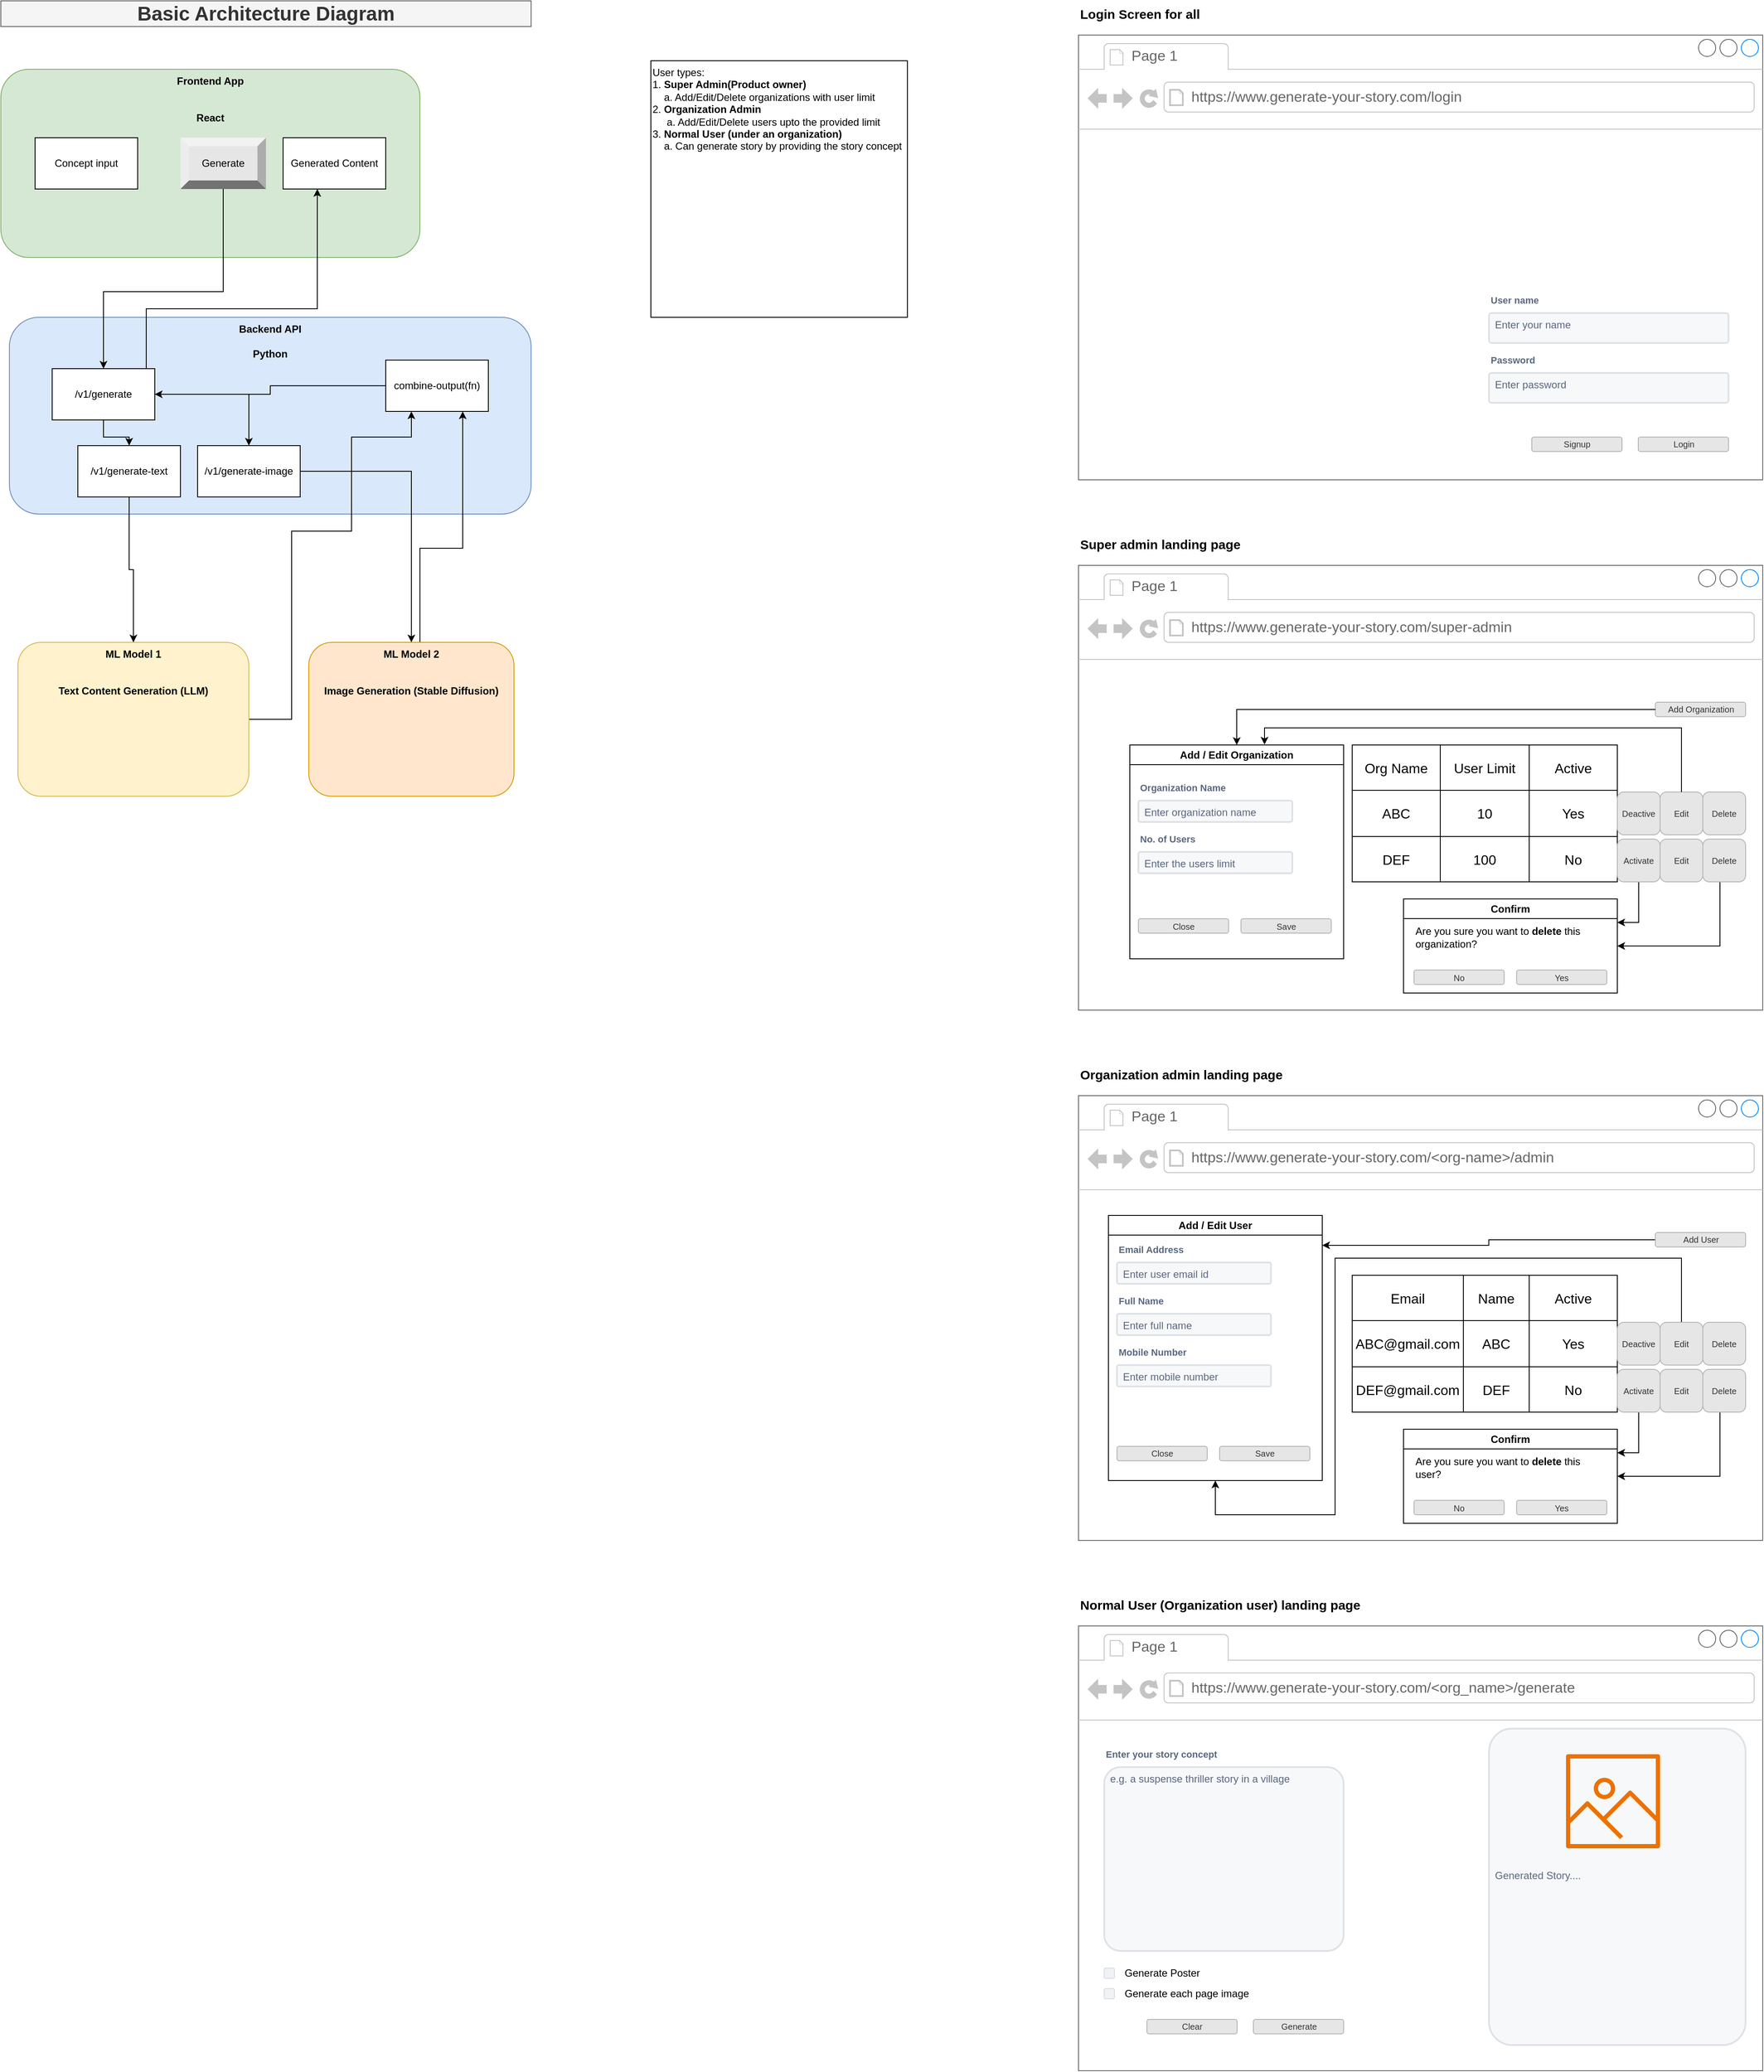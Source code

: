 <mxfile version="25.0.3">
  <diagram name="Page-1" id="N-P2L-61dNbGrT4DXvU_">
    <mxGraphModel dx="2037" dy="798" grid="1" gridSize="10" guides="1" tooltips="1" connect="1" arrows="1" fold="1" page="1" pageScale="1" pageWidth="850" pageHeight="1100" math="0" shadow="0">
      <root>
        <mxCell id="0" />
        <mxCell id="1" parent="0" />
        <mxCell id="HdUyzgqLjYm_2tCMWVq2-64" value="" style="strokeWidth=1;shadow=0;dashed=0;align=center;html=1;shape=mxgraph.mockup.containers.browserWindow;rSize=0;strokeColor=#666666;strokeColor2=#008cff;strokeColor3=#c4c4c4;mainText=,;recursiveResize=0;verticalAlign=top;" vertex="1" parent="1">
          <mxGeometry x="1320" y="680" width="800" height="520" as="geometry" />
        </mxCell>
        <mxCell id="HdUyzgqLjYm_2tCMWVq2-65" value="Page 1" style="strokeWidth=1;shadow=0;dashed=0;align=center;html=1;shape=mxgraph.mockup.containers.anchor;fontSize=17;fontColor=#666666;align=left;whiteSpace=wrap;" vertex="1" parent="HdUyzgqLjYm_2tCMWVq2-64">
          <mxGeometry x="60" y="12" width="110" height="26" as="geometry" />
        </mxCell>
        <mxCell id="HdUyzgqLjYm_2tCMWVq2-66" value="https://www.generate-your-story.com/super-admin" style="strokeWidth=1;shadow=0;dashed=0;align=center;html=1;shape=mxgraph.mockup.containers.anchor;rSize=0;fontSize=17;fontColor=#666666;align=left;" vertex="1" parent="HdUyzgqLjYm_2tCMWVq2-64">
          <mxGeometry x="130" y="60" width="250" height="26" as="geometry" />
        </mxCell>
        <mxCell id="HdUyzgqLjYm_2tCMWVq2-77" value="" style="shape=table;startSize=0;container=1;collapsible=0;childLayout=tableLayout;fontSize=16;" vertex="1" parent="HdUyzgqLjYm_2tCMWVq2-64">
          <mxGeometry x="320" y="210" width="310" height="160" as="geometry" />
        </mxCell>
        <mxCell id="HdUyzgqLjYm_2tCMWVq2-78" value="" style="shape=tableRow;horizontal=0;startSize=0;swimlaneHead=0;swimlaneBody=0;strokeColor=inherit;top=0;left=0;bottom=0;right=0;collapsible=0;dropTarget=0;fillColor=none;points=[[0,0.5],[1,0.5]];portConstraint=eastwest;fontSize=16;" vertex="1" parent="HdUyzgqLjYm_2tCMWVq2-77">
          <mxGeometry width="310" height="53" as="geometry" />
        </mxCell>
        <mxCell id="HdUyzgqLjYm_2tCMWVq2-79" value="Org Name" style="shape=partialRectangle;html=1;whiteSpace=wrap;connectable=0;strokeColor=inherit;overflow=hidden;fillColor=none;top=0;left=0;bottom=0;right=0;pointerEvents=1;fontSize=16;" vertex="1" parent="HdUyzgqLjYm_2tCMWVq2-78">
          <mxGeometry width="103" height="53" as="geometry">
            <mxRectangle width="103" height="53" as="alternateBounds" />
          </mxGeometry>
        </mxCell>
        <mxCell id="HdUyzgqLjYm_2tCMWVq2-80" value="User Limit" style="shape=partialRectangle;html=1;whiteSpace=wrap;connectable=0;strokeColor=inherit;overflow=hidden;fillColor=none;top=0;left=0;bottom=0;right=0;pointerEvents=1;fontSize=16;" vertex="1" parent="HdUyzgqLjYm_2tCMWVq2-78">
          <mxGeometry x="103" width="104" height="53" as="geometry">
            <mxRectangle width="104" height="53" as="alternateBounds" />
          </mxGeometry>
        </mxCell>
        <mxCell id="HdUyzgqLjYm_2tCMWVq2-81" value="Active" style="shape=partialRectangle;html=1;whiteSpace=wrap;connectable=0;strokeColor=inherit;overflow=hidden;fillColor=none;top=0;left=0;bottom=0;right=0;pointerEvents=1;fontSize=16;" vertex="1" parent="HdUyzgqLjYm_2tCMWVq2-78">
          <mxGeometry x="207" width="103" height="53" as="geometry">
            <mxRectangle width="103" height="53" as="alternateBounds" />
          </mxGeometry>
        </mxCell>
        <mxCell id="HdUyzgqLjYm_2tCMWVq2-82" value="" style="shape=tableRow;horizontal=0;startSize=0;swimlaneHead=0;swimlaneBody=0;strokeColor=inherit;top=0;left=0;bottom=0;right=0;collapsible=0;dropTarget=0;fillColor=none;points=[[0,0.5],[1,0.5]];portConstraint=eastwest;fontSize=16;" vertex="1" parent="HdUyzgqLjYm_2tCMWVq2-77">
          <mxGeometry y="53" width="310" height="54" as="geometry" />
        </mxCell>
        <mxCell id="HdUyzgqLjYm_2tCMWVq2-83" value="ABC" style="shape=partialRectangle;html=1;whiteSpace=wrap;connectable=0;strokeColor=inherit;overflow=hidden;fillColor=none;top=0;left=0;bottom=0;right=0;pointerEvents=1;fontSize=16;" vertex="1" parent="HdUyzgqLjYm_2tCMWVq2-82">
          <mxGeometry width="103" height="54" as="geometry">
            <mxRectangle width="103" height="54" as="alternateBounds" />
          </mxGeometry>
        </mxCell>
        <mxCell id="HdUyzgqLjYm_2tCMWVq2-84" value="10" style="shape=partialRectangle;html=1;whiteSpace=wrap;connectable=0;strokeColor=inherit;overflow=hidden;fillColor=none;top=0;left=0;bottom=0;right=0;pointerEvents=1;fontSize=16;" vertex="1" parent="HdUyzgqLjYm_2tCMWVq2-82">
          <mxGeometry x="103" width="104" height="54" as="geometry">
            <mxRectangle width="104" height="54" as="alternateBounds" />
          </mxGeometry>
        </mxCell>
        <mxCell id="HdUyzgqLjYm_2tCMWVq2-85" value="Yes" style="shape=partialRectangle;html=1;whiteSpace=wrap;connectable=0;strokeColor=inherit;overflow=hidden;fillColor=none;top=0;left=0;bottom=0;right=0;pointerEvents=1;fontSize=16;" vertex="1" parent="HdUyzgqLjYm_2tCMWVq2-82">
          <mxGeometry x="207" width="103" height="54" as="geometry">
            <mxRectangle width="103" height="54" as="alternateBounds" />
          </mxGeometry>
        </mxCell>
        <mxCell id="HdUyzgqLjYm_2tCMWVq2-86" value="" style="shape=tableRow;horizontal=0;startSize=0;swimlaneHead=0;swimlaneBody=0;strokeColor=inherit;top=0;left=0;bottom=0;right=0;collapsible=0;dropTarget=0;fillColor=none;points=[[0,0.5],[1,0.5]];portConstraint=eastwest;fontSize=16;" vertex="1" parent="HdUyzgqLjYm_2tCMWVq2-77">
          <mxGeometry y="107" width="310" height="53" as="geometry" />
        </mxCell>
        <mxCell id="HdUyzgqLjYm_2tCMWVq2-87" value="DEF" style="shape=partialRectangle;html=1;whiteSpace=wrap;connectable=0;strokeColor=inherit;overflow=hidden;fillColor=none;top=0;left=0;bottom=0;right=0;pointerEvents=1;fontSize=16;" vertex="1" parent="HdUyzgqLjYm_2tCMWVq2-86">
          <mxGeometry width="103" height="53" as="geometry">
            <mxRectangle width="103" height="53" as="alternateBounds" />
          </mxGeometry>
        </mxCell>
        <mxCell id="HdUyzgqLjYm_2tCMWVq2-88" value="100" style="shape=partialRectangle;html=1;whiteSpace=wrap;connectable=0;strokeColor=inherit;overflow=hidden;fillColor=none;top=0;left=0;bottom=0;right=0;pointerEvents=1;fontSize=16;" vertex="1" parent="HdUyzgqLjYm_2tCMWVq2-86">
          <mxGeometry x="103" width="104" height="53" as="geometry">
            <mxRectangle width="104" height="53" as="alternateBounds" />
          </mxGeometry>
        </mxCell>
        <mxCell id="HdUyzgqLjYm_2tCMWVq2-89" value="No" style="shape=partialRectangle;html=1;whiteSpace=wrap;connectable=0;strokeColor=inherit;overflow=hidden;fillColor=none;top=0;left=0;bottom=0;right=0;pointerEvents=1;fontSize=16;" vertex="1" parent="HdUyzgqLjYm_2tCMWVq2-86">
          <mxGeometry x="207" width="103" height="53" as="geometry">
            <mxRectangle width="103" height="53" as="alternateBounds" />
          </mxGeometry>
        </mxCell>
        <mxCell id="HdUyzgqLjYm_2tCMWVq2-90" value="Deactive" style="rounded=1;html=1;shadow=0;dashed=0;whiteSpace=wrap;fontSize=10;fillColor=#E6E6E6;align=center;strokeColor=#B3B3B3;fontColor=#333333;" vertex="1" parent="HdUyzgqLjYm_2tCMWVq2-64">
          <mxGeometry x="630" y="265" width="50" height="50" as="geometry" />
        </mxCell>
        <mxCell id="HdUyzgqLjYm_2tCMWVq2-91" value="Delete" style="rounded=1;html=1;shadow=0;dashed=0;whiteSpace=wrap;fontSize=10;fillColor=#E6E6E6;align=center;strokeColor=#B3B3B3;fontColor=#333333;" vertex="1" parent="HdUyzgqLjYm_2tCMWVq2-64">
          <mxGeometry x="730" y="265" width="50" height="50" as="geometry" />
        </mxCell>
        <mxCell id="HdUyzgqLjYm_2tCMWVq2-92" value="Edit" style="rounded=1;html=1;shadow=0;dashed=0;whiteSpace=wrap;fontSize=10;fillColor=#E6E6E6;align=center;strokeColor=#B3B3B3;fontColor=#333333;" vertex="1" parent="HdUyzgqLjYm_2tCMWVq2-64">
          <mxGeometry x="680" y="265" width="50" height="50" as="geometry" />
        </mxCell>
        <mxCell id="HdUyzgqLjYm_2tCMWVq2-114" style="edgeStyle=orthogonalEdgeStyle;rounded=0;orthogonalLoop=1;jettySize=auto;html=1;entryX=1;entryY=0.25;entryDx=0;entryDy=0;" edge="1" parent="HdUyzgqLjYm_2tCMWVq2-64" source="HdUyzgqLjYm_2tCMWVq2-93" target="HdUyzgqLjYm_2tCMWVq2-107">
          <mxGeometry relative="1" as="geometry" />
        </mxCell>
        <mxCell id="HdUyzgqLjYm_2tCMWVq2-93" value="Activate" style="rounded=1;html=1;shadow=0;dashed=0;whiteSpace=wrap;fontSize=10;fillColor=#E6E6E6;align=center;strokeColor=#B3B3B3;fontColor=#333333;" vertex="1" parent="HdUyzgqLjYm_2tCMWVq2-64">
          <mxGeometry x="630" y="320" width="50" height="50" as="geometry" />
        </mxCell>
        <mxCell id="HdUyzgqLjYm_2tCMWVq2-94" value="Edit" style="rounded=1;html=1;shadow=0;dashed=0;whiteSpace=wrap;fontSize=10;fillColor=#E6E6E6;align=center;strokeColor=#B3B3B3;fontColor=#333333;" vertex="1" parent="HdUyzgqLjYm_2tCMWVq2-64">
          <mxGeometry x="680" y="320" width="50" height="50" as="geometry" />
        </mxCell>
        <mxCell id="HdUyzgqLjYm_2tCMWVq2-111" style="edgeStyle=orthogonalEdgeStyle;rounded=0;orthogonalLoop=1;jettySize=auto;html=1;entryX=1;entryY=0.5;entryDx=0;entryDy=0;" edge="1" parent="HdUyzgqLjYm_2tCMWVq2-64" source="HdUyzgqLjYm_2tCMWVq2-95" target="HdUyzgqLjYm_2tCMWVq2-107">
          <mxGeometry relative="1" as="geometry">
            <Array as="points">
              <mxPoint x="750" y="445" />
            </Array>
          </mxGeometry>
        </mxCell>
        <mxCell id="HdUyzgqLjYm_2tCMWVq2-95" value="Delete" style="rounded=1;html=1;shadow=0;dashed=0;whiteSpace=wrap;fontSize=10;fillColor=#E6E6E6;align=center;strokeColor=#B3B3B3;fontColor=#333333;" vertex="1" parent="HdUyzgqLjYm_2tCMWVq2-64">
          <mxGeometry x="730" y="320" width="50" height="50" as="geometry" />
        </mxCell>
        <mxCell id="HdUyzgqLjYm_2tCMWVq2-96" value="Add Organization" style="rounded=1;html=1;shadow=0;dashed=0;whiteSpace=wrap;fontSize=10;fillColor=#E6E6E6;align=center;strokeColor=#B3B3B3;fontColor=#333333;" vertex="1" parent="HdUyzgqLjYm_2tCMWVq2-64">
          <mxGeometry x="674.5" y="160" width="105.5" height="16.88" as="geometry" />
        </mxCell>
        <mxCell id="HdUyzgqLjYm_2tCMWVq2-101" value="Organization Name" style="fillColor=none;strokeColor=none;html=1;fontSize=11;fontStyle=0;align=left;fontColor=#596780;fontStyle=1;fontSize=11" vertex="1" parent="HdUyzgqLjYm_2tCMWVq2-64">
          <mxGeometry x="70" y="250" width="240" height="20" as="geometry" />
        </mxCell>
        <mxCell id="HdUyzgqLjYm_2tCMWVq2-102" value="Enter organization name" style="rounded=1;arcSize=9;fillColor=#F7F8F9;align=left;spacingLeft=5;strokeColor=#DEE1E6;html=1;strokeWidth=2;fontColor=#596780;fontSize=12;verticalAlign=top;" vertex="1" parent="HdUyzgqLjYm_2tCMWVq2-64">
          <mxGeometry x="70" y="275" width="180" height="25" as="geometry" />
        </mxCell>
        <mxCell id="HdUyzgqLjYm_2tCMWVq2-103" value="Save" style="rounded=1;html=1;shadow=0;dashed=0;whiteSpace=wrap;fontSize=10;fillColor=#E6E6E6;align=center;strokeColor=#B3B3B3;fontColor=#333333;" vertex="1" parent="HdUyzgqLjYm_2tCMWVq2-64">
          <mxGeometry x="190" y="413.12" width="105.5" height="16.88" as="geometry" />
        </mxCell>
        <mxCell id="HdUyzgqLjYm_2tCMWVq2-104" value="Close" style="rounded=1;html=1;shadow=0;dashed=0;whiteSpace=wrap;fontSize=10;fillColor=#E6E6E6;align=center;strokeColor=#B3B3B3;fontColor=#333333;" vertex="1" parent="HdUyzgqLjYm_2tCMWVq2-64">
          <mxGeometry x="70" y="413.12" width="105.5" height="16.88" as="geometry" />
        </mxCell>
        <mxCell id="HdUyzgqLjYm_2tCMWVq2-105" value="Enter the users limit" style="rounded=1;arcSize=9;fillColor=#F7F8F9;align=left;spacingLeft=5;strokeColor=#DEE1E6;html=1;strokeWidth=2;fontColor=#596780;fontSize=12;verticalAlign=top;" vertex="1" parent="HdUyzgqLjYm_2tCMWVq2-64">
          <mxGeometry x="70" y="335" width="180" height="25" as="geometry" />
        </mxCell>
        <mxCell id="HdUyzgqLjYm_2tCMWVq2-106" value="No. of Users" style="fillColor=none;strokeColor=none;html=1;fontSize=11;fontStyle=0;align=left;fontColor=#596780;fontStyle=1;fontSize=11" vertex="1" parent="HdUyzgqLjYm_2tCMWVq2-64">
          <mxGeometry x="70" y="310" width="240" height="20" as="geometry" />
        </mxCell>
        <mxCell id="HdUyzgqLjYm_2tCMWVq2-107" value="Confirm" style="swimlane;whiteSpace=wrap;html=1;" vertex="1" parent="HdUyzgqLjYm_2tCMWVq2-64">
          <mxGeometry x="380" y="390" width="250" height="110" as="geometry" />
        </mxCell>
        <mxCell id="HdUyzgqLjYm_2tCMWVq2-108" value="Yes" style="rounded=1;html=1;shadow=0;dashed=0;whiteSpace=wrap;fontSize=10;fillColor=#E6E6E6;align=center;strokeColor=#B3B3B3;fontColor=#333333;" vertex="1" parent="HdUyzgqLjYm_2tCMWVq2-107">
          <mxGeometry x="132.25" y="83.12" width="105.5" height="16.88" as="geometry" />
        </mxCell>
        <mxCell id="HdUyzgqLjYm_2tCMWVq2-109" value="No" style="rounded=1;html=1;shadow=0;dashed=0;whiteSpace=wrap;fontSize=10;fillColor=#E6E6E6;align=center;strokeColor=#B3B3B3;fontColor=#333333;" vertex="1" parent="HdUyzgqLjYm_2tCMWVq2-107">
          <mxGeometry x="12.25" y="83.12" width="105.5" height="16.88" as="geometry" />
        </mxCell>
        <mxCell id="HdUyzgqLjYm_2tCMWVq2-110" value="&lt;div align=&quot;left&quot;&gt;Are you sure you want to &lt;b&gt;delete&lt;/b&gt; this organization? &lt;/div&gt;" style="text;html=1;align=left;verticalAlign=middle;whiteSpace=wrap;rounded=0;" vertex="1" parent="HdUyzgqLjYm_2tCMWVq2-107">
          <mxGeometry x="12.25" y="30" width="217.75" height="30" as="geometry" />
        </mxCell>
        <mxCell id="HdUyzgqLjYm_2tCMWVq2-1" value="&lt;div&gt;Frontend App&lt;/div&gt;&lt;div&gt;&lt;br&gt;&lt;/div&gt;&lt;div&gt;&lt;br&gt;&lt;/div&gt;&lt;div&gt;React&lt;br&gt;&lt;/div&gt;" style="rounded=1;whiteSpace=wrap;html=1;horizontal=1;verticalAlign=top;fontStyle=1;fillColor=#d5e8d4;strokeColor=#82b366;" vertex="1" parent="1">
          <mxGeometry x="60" y="100" width="490" height="220" as="geometry" />
        </mxCell>
        <mxCell id="HdUyzgqLjYm_2tCMWVq2-2" value="&lt;div&gt;Backend API&lt;/div&gt;&lt;div&gt;&lt;br&gt;&lt;/div&gt;&lt;div&gt;Python&lt;/div&gt;&lt;div&gt;&lt;br&gt;&lt;/div&gt;&lt;div&gt;&lt;br&gt;&lt;/div&gt;" style="rounded=1;whiteSpace=wrap;html=1;horizontal=1;verticalAlign=top;fontStyle=1;fillColor=#dae8fc;strokeColor=#6c8ebf;" vertex="1" parent="1">
          <mxGeometry x="70" y="390" width="610" height="230" as="geometry" />
        </mxCell>
        <mxCell id="HdUyzgqLjYm_2tCMWVq2-18" style="edgeStyle=orthogonalEdgeStyle;rounded=0;orthogonalLoop=1;jettySize=auto;html=1;entryX=0.25;entryY=1;entryDx=0;entryDy=0;" edge="1" parent="1" source="HdUyzgqLjYm_2tCMWVq2-3" target="HdUyzgqLjYm_2tCMWVq2-16">
          <mxGeometry relative="1" as="geometry">
            <Array as="points">
              <mxPoint x="400" y="860" />
              <mxPoint x="400" y="640" />
              <mxPoint x="470" y="640" />
              <mxPoint x="470" y="530" />
              <mxPoint x="540" y="530" />
            </Array>
          </mxGeometry>
        </mxCell>
        <mxCell id="HdUyzgqLjYm_2tCMWVq2-3" value="&lt;div&gt;ML Model 1&lt;/div&gt;&lt;div&gt;&lt;br&gt;&lt;/div&gt;&lt;div&gt;&lt;br&gt;&lt;/div&gt;&lt;div&gt;Text Content Generation (LLM)&lt;br&gt;&lt;/div&gt;" style="rounded=1;whiteSpace=wrap;html=1;horizontal=1;verticalAlign=top;fontStyle=1;fillColor=#fff2cc;strokeColor=#d6b656;" vertex="1" parent="1">
          <mxGeometry x="80" y="770" width="270" height="180" as="geometry" />
        </mxCell>
        <mxCell id="HdUyzgqLjYm_2tCMWVq2-19" style="edgeStyle=orthogonalEdgeStyle;rounded=0;orthogonalLoop=1;jettySize=auto;html=1;entryX=0.75;entryY=1;entryDx=0;entryDy=0;" edge="1" parent="1" source="HdUyzgqLjYm_2tCMWVq2-4" target="HdUyzgqLjYm_2tCMWVq2-16">
          <mxGeometry relative="1" as="geometry">
            <Array as="points">
              <mxPoint x="550" y="660" />
              <mxPoint x="600" y="660" />
            </Array>
          </mxGeometry>
        </mxCell>
        <mxCell id="HdUyzgqLjYm_2tCMWVq2-4" value="&lt;div&gt;ML Model 2&lt;/div&gt;&lt;div&gt;&lt;br&gt;&lt;/div&gt;&lt;div&gt;&lt;br&gt;&lt;/div&gt;&lt;div&gt;Image Generation (Stable Diffusion)&lt;br&gt;&lt;/div&gt;" style="rounded=1;whiteSpace=wrap;html=1;horizontal=1;verticalAlign=top;fontStyle=1;fillColor=#ffe6cc;strokeColor=#d79b00;" vertex="1" parent="1">
          <mxGeometry x="420" y="770" width="240" height="180" as="geometry" />
        </mxCell>
        <mxCell id="HdUyzgqLjYm_2tCMWVq2-5" value="Concept input" style="rounded=0;whiteSpace=wrap;html=1;" vertex="1" parent="1">
          <mxGeometry x="100" y="180" width="120" height="60" as="geometry" />
        </mxCell>
        <mxCell id="HdUyzgqLjYm_2tCMWVq2-11" style="edgeStyle=orthogonalEdgeStyle;rounded=0;orthogonalLoop=1;jettySize=auto;html=1;" edge="1" parent="1" source="HdUyzgqLjYm_2tCMWVq2-6" target="HdUyzgqLjYm_2tCMWVq2-10">
          <mxGeometry relative="1" as="geometry">
            <Array as="points">
              <mxPoint x="320" y="360" />
              <mxPoint x="180" y="360" />
            </Array>
          </mxGeometry>
        </mxCell>
        <mxCell id="HdUyzgqLjYm_2tCMWVq2-6" value="Generate" style="labelPosition=center;verticalLabelPosition=middle;align=center;html=1;shape=mxgraph.basic.shaded_button;dx=10;fillColor=#E6E6E6;strokeColor=none;whiteSpace=wrap;" vertex="1" parent="1">
          <mxGeometry x="270" y="180" width="100" height="60" as="geometry" />
        </mxCell>
        <mxCell id="HdUyzgqLjYm_2tCMWVq2-7" value="Generated Content" style="rounded=0;whiteSpace=wrap;html=1;" vertex="1" parent="1">
          <mxGeometry x="390" y="180" width="120" height="60" as="geometry" />
        </mxCell>
        <mxCell id="HdUyzgqLjYm_2tCMWVq2-14" style="edgeStyle=orthogonalEdgeStyle;rounded=0;orthogonalLoop=1;jettySize=auto;html=1;" edge="1" parent="1" source="HdUyzgqLjYm_2tCMWVq2-8" target="HdUyzgqLjYm_2tCMWVq2-3">
          <mxGeometry relative="1" as="geometry" />
        </mxCell>
        <mxCell id="HdUyzgqLjYm_2tCMWVq2-8" value="/v1/generate-text" style="rounded=0;whiteSpace=wrap;html=1;" vertex="1" parent="1">
          <mxGeometry x="150" y="540" width="120" height="60" as="geometry" />
        </mxCell>
        <mxCell id="HdUyzgqLjYm_2tCMWVq2-15" style="edgeStyle=orthogonalEdgeStyle;rounded=0;orthogonalLoop=1;jettySize=auto;html=1;" edge="1" parent="1" source="HdUyzgqLjYm_2tCMWVq2-9" target="HdUyzgqLjYm_2tCMWVq2-4">
          <mxGeometry relative="1" as="geometry" />
        </mxCell>
        <mxCell id="HdUyzgqLjYm_2tCMWVq2-9" value="/v1/generate-image" style="rounded=0;whiteSpace=wrap;html=1;" vertex="1" parent="1">
          <mxGeometry x="290" y="540" width="120" height="60" as="geometry" />
        </mxCell>
        <mxCell id="HdUyzgqLjYm_2tCMWVq2-12" style="edgeStyle=orthogonalEdgeStyle;rounded=0;orthogonalLoop=1;jettySize=auto;html=1;" edge="1" parent="1" source="HdUyzgqLjYm_2tCMWVq2-10" target="HdUyzgqLjYm_2tCMWVq2-8">
          <mxGeometry relative="1" as="geometry" />
        </mxCell>
        <mxCell id="HdUyzgqLjYm_2tCMWVq2-13" style="edgeStyle=orthogonalEdgeStyle;rounded=0;orthogonalLoop=1;jettySize=auto;html=1;" edge="1" parent="1" source="HdUyzgqLjYm_2tCMWVq2-10" target="HdUyzgqLjYm_2tCMWVq2-9">
          <mxGeometry relative="1" as="geometry" />
        </mxCell>
        <mxCell id="HdUyzgqLjYm_2tCMWVq2-21" style="edgeStyle=orthogonalEdgeStyle;rounded=0;orthogonalLoop=1;jettySize=auto;html=1;" edge="1" parent="1" source="HdUyzgqLjYm_2tCMWVq2-10" target="HdUyzgqLjYm_2tCMWVq2-7">
          <mxGeometry relative="1" as="geometry">
            <Array as="points">
              <mxPoint x="230" y="380" />
              <mxPoint x="430" y="380" />
            </Array>
          </mxGeometry>
        </mxCell>
        <mxCell id="HdUyzgqLjYm_2tCMWVq2-10" value="/v1/generate" style="rounded=0;whiteSpace=wrap;html=1;" vertex="1" parent="1">
          <mxGeometry x="120" y="450" width="120" height="60" as="geometry" />
        </mxCell>
        <mxCell id="HdUyzgqLjYm_2tCMWVq2-20" style="edgeStyle=orthogonalEdgeStyle;rounded=0;orthogonalLoop=1;jettySize=auto;html=1;" edge="1" parent="1" source="HdUyzgqLjYm_2tCMWVq2-16" target="HdUyzgqLjYm_2tCMWVq2-10">
          <mxGeometry relative="1" as="geometry" />
        </mxCell>
        <mxCell id="HdUyzgqLjYm_2tCMWVq2-16" value="combine-output(fn)" style="rounded=0;whiteSpace=wrap;html=1;" vertex="1" parent="1">
          <mxGeometry x="510" y="440" width="120" height="60" as="geometry" />
        </mxCell>
        <mxCell id="HdUyzgqLjYm_2tCMWVq2-22" value="Basic Architecture Diagram" style="text;html=1;align=center;verticalAlign=middle;whiteSpace=wrap;rounded=0;fontStyle=1;fontSize=23;fillColor=#f5f5f5;fontColor=#333333;strokeColor=#666666;" vertex="1" parent="1">
          <mxGeometry x="60" y="20" width="620" height="30" as="geometry" />
        </mxCell>
        <mxCell id="HdUyzgqLjYm_2tCMWVq2-23" value="" style="strokeWidth=1;shadow=0;dashed=0;align=center;html=1;shape=mxgraph.mockup.containers.browserWindow;rSize=0;strokeColor=#666666;strokeColor2=#008cff;strokeColor3=#c4c4c4;mainText=,;recursiveResize=0;verticalAlign=top;" vertex="1" parent="1">
          <mxGeometry x="1320" y="1920" width="800" height="520" as="geometry" />
        </mxCell>
        <mxCell id="HdUyzgqLjYm_2tCMWVq2-24" value="Page 1" style="strokeWidth=1;shadow=0;dashed=0;align=center;html=1;shape=mxgraph.mockup.containers.anchor;fontSize=17;fontColor=#666666;align=left;whiteSpace=wrap;" vertex="1" parent="HdUyzgqLjYm_2tCMWVq2-23">
          <mxGeometry x="60" y="12" width="110" height="26" as="geometry" />
        </mxCell>
        <mxCell id="HdUyzgqLjYm_2tCMWVq2-25" value="https://www.generate-your-story.com/&amp;lt;org_name&amp;gt;/generate" style="strokeWidth=1;shadow=0;dashed=0;align=center;html=1;shape=mxgraph.mockup.containers.anchor;rSize=0;fontSize=17;fontColor=#666666;align=left;" vertex="1" parent="HdUyzgqLjYm_2tCMWVq2-23">
          <mxGeometry x="130" y="60" width="250" height="26" as="geometry" />
        </mxCell>
        <mxCell id="HdUyzgqLjYm_2tCMWVq2-26" value="Enter your story concept" style="fillColor=none;strokeColor=none;html=1;fontSize=11;fontStyle=0;align=left;fontColor=#596780;fontStyle=1;fontSize=11" vertex="1" parent="HdUyzgqLjYm_2tCMWVq2-23">
          <mxGeometry x="30" y="140" width="240" height="20" as="geometry" />
        </mxCell>
        <mxCell id="HdUyzgqLjYm_2tCMWVq2-27" value="e.g. a suspense thriller story in a village" style="rounded=1;arcSize=9;fillColor=#F7F8F9;align=left;spacingLeft=5;strokeColor=#DEE1E6;html=1;strokeWidth=2;fontColor=#596780;fontSize=12;verticalAlign=top;" vertex="1" parent="HdUyzgqLjYm_2tCMWVq2-23">
          <mxGeometry x="30" y="165" width="280" height="215" as="geometry" />
        </mxCell>
        <mxCell id="HdUyzgqLjYm_2tCMWVq2-28" value="Generate" style="rounded=1;html=1;shadow=0;dashed=0;whiteSpace=wrap;fontSize=10;fillColor=#E6E6E6;align=center;strokeColor=#B3B3B3;fontColor=#333333;" vertex="1" parent="HdUyzgqLjYm_2tCMWVq2-23">
          <mxGeometry x="204.5" y="460" width="105.5" height="16.88" as="geometry" />
        </mxCell>
        <mxCell id="HdUyzgqLjYm_2tCMWVq2-42" value="Clear" style="rounded=1;html=1;shadow=0;dashed=0;whiteSpace=wrap;fontSize=10;fillColor=#E6E6E6;align=center;strokeColor=#B3B3B3;fontColor=#333333;" vertex="1" parent="HdUyzgqLjYm_2tCMWVq2-23">
          <mxGeometry x="80" y="460" width="105.5" height="16.88" as="geometry" />
        </mxCell>
        <mxCell id="HdUyzgqLjYm_2tCMWVq2-44" value="&lt;div&gt;&lt;br&gt;&lt;/div&gt;&lt;div&gt;&lt;br&gt;&lt;/div&gt;&lt;div&gt;&lt;br&gt;&lt;/div&gt;&lt;div&gt;&lt;br&gt;&lt;/div&gt;&lt;div&gt;&lt;br&gt;&lt;/div&gt;&lt;div&gt;&lt;br&gt;&lt;/div&gt;&lt;div&gt;&lt;br&gt;&lt;/div&gt;&lt;div&gt;&lt;br&gt;&lt;/div&gt;&lt;div&gt;&lt;br&gt;&lt;/div&gt;&lt;div&gt;&lt;br&gt;&lt;/div&gt;&lt;div&gt;&lt;br&gt;&lt;/div&gt;&lt;div&gt;Generated Story....&lt;/div&gt;" style="rounded=1;arcSize=9;fillColor=#F7F8F9;align=left;spacingLeft=5;strokeColor=#DEE1E6;html=1;strokeWidth=2;fontColor=#596780;fontSize=12;verticalAlign=top;" vertex="1" parent="HdUyzgqLjYm_2tCMWVq2-23">
          <mxGeometry x="480" y="120" width="300" height="370" as="geometry" />
        </mxCell>
        <mxCell id="HdUyzgqLjYm_2tCMWVq2-45" value="" style="sketch=0;outlineConnect=0;fontColor=#232F3E;gradientColor=none;fillColor=#ED7100;strokeColor=none;dashed=0;verticalLabelPosition=bottom;verticalAlign=top;align=center;html=1;fontSize=12;fontStyle=0;aspect=fixed;pointerEvents=1;shape=mxgraph.aws4.container_registry_image;" vertex="1" parent="HdUyzgqLjYm_2tCMWVq2-23">
          <mxGeometry x="570" y="150" width="110" height="110" as="geometry" />
        </mxCell>
        <mxCell id="HdUyzgqLjYm_2tCMWVq2-46" value="Generate Poster" style="rounded=1;fillColor=#F0F2F5;strokeColor=#D8DCE3;align=left;verticalAlign=middle;fontStyle=0;fontSize=12;labelPosition=right;verticalLabelPosition=middle;spacingLeft=10;html=1;shadow=0;dashed=0" vertex="1" parent="HdUyzgqLjYm_2tCMWVq2-23">
          <mxGeometry x="30" y="400" width="12" height="12" as="geometry" />
        </mxCell>
        <mxCell id="HdUyzgqLjYm_2tCMWVq2-49" value="Generate each page image" style="rounded=1;fillColor=#F0F2F5;strokeColor=#D8DCE3;align=left;verticalAlign=middle;fontStyle=0;fontSize=12;labelPosition=right;verticalLabelPosition=middle;spacingLeft=10;html=1;shadow=0;dashed=0" vertex="1" parent="HdUyzgqLjYm_2tCMWVq2-23">
          <mxGeometry x="30" y="424" width="12" height="12" as="geometry" />
        </mxCell>
        <mxCell id="HdUyzgqLjYm_2tCMWVq2-50" value="" style="strokeWidth=1;shadow=0;dashed=0;align=center;html=1;shape=mxgraph.mockup.containers.browserWindow;rSize=0;strokeColor=#666666;strokeColor2=#008cff;strokeColor3=#c4c4c4;mainText=,;recursiveResize=0;verticalAlign=top;" vertex="1" parent="1">
          <mxGeometry x="1320" y="60" width="800" height="520" as="geometry" />
        </mxCell>
        <mxCell id="HdUyzgqLjYm_2tCMWVq2-51" value="Page 1" style="strokeWidth=1;shadow=0;dashed=0;align=center;html=1;shape=mxgraph.mockup.containers.anchor;fontSize=17;fontColor=#666666;align=left;whiteSpace=wrap;" vertex="1" parent="HdUyzgqLjYm_2tCMWVq2-50">
          <mxGeometry x="60" y="12" width="110" height="26" as="geometry" />
        </mxCell>
        <mxCell id="HdUyzgqLjYm_2tCMWVq2-52" value="https://www.generate-your-story.com/login" style="strokeWidth=1;shadow=0;dashed=0;align=center;html=1;shape=mxgraph.mockup.containers.anchor;rSize=0;fontSize=17;fontColor=#666666;align=left;" vertex="1" parent="HdUyzgqLjYm_2tCMWVq2-50">
          <mxGeometry x="130" y="60" width="250" height="26" as="geometry" />
        </mxCell>
        <mxCell id="HdUyzgqLjYm_2tCMWVq2-53" value="User name" style="fillColor=none;strokeColor=none;html=1;fontSize=11;fontStyle=0;align=left;fontColor=#596780;fontStyle=1;fontSize=11" vertex="1" parent="HdUyzgqLjYm_2tCMWVq2-50">
          <mxGeometry x="480" y="300" width="240" height="20" as="geometry" />
        </mxCell>
        <mxCell id="HdUyzgqLjYm_2tCMWVq2-54" value="Enter your name" style="rounded=1;arcSize=9;fillColor=#F7F8F9;align=left;spacingLeft=5;strokeColor=#DEE1E6;html=1;strokeWidth=2;fontColor=#596780;fontSize=12;verticalAlign=top;" vertex="1" parent="HdUyzgqLjYm_2tCMWVq2-50">
          <mxGeometry x="480" y="325" width="280" height="35" as="geometry" />
        </mxCell>
        <mxCell id="HdUyzgqLjYm_2tCMWVq2-55" value="Login" style="rounded=1;html=1;shadow=0;dashed=0;whiteSpace=wrap;fontSize=10;fillColor=#E6E6E6;align=center;strokeColor=#B3B3B3;fontColor=#333333;" vertex="1" parent="HdUyzgqLjYm_2tCMWVq2-50">
          <mxGeometry x="654.5" y="470" width="105.5" height="16.88" as="geometry" />
        </mxCell>
        <mxCell id="HdUyzgqLjYm_2tCMWVq2-56" value="Signup" style="rounded=1;html=1;shadow=0;dashed=0;whiteSpace=wrap;fontSize=10;fillColor=#E6E6E6;align=center;strokeColor=#B3B3B3;fontColor=#333333;" vertex="1" parent="HdUyzgqLjYm_2tCMWVq2-50">
          <mxGeometry x="530" y="470" width="105.5" height="16.88" as="geometry" />
        </mxCell>
        <mxCell id="HdUyzgqLjYm_2tCMWVq2-61" value="Password" style="fillColor=none;strokeColor=none;html=1;fontSize=11;fontStyle=0;align=left;fontColor=#596780;fontStyle=1;fontSize=11" vertex="1" parent="HdUyzgqLjYm_2tCMWVq2-50">
          <mxGeometry x="480" y="370" width="240" height="20" as="geometry" />
        </mxCell>
        <mxCell id="HdUyzgqLjYm_2tCMWVq2-62" value="Enter password" style="rounded=1;arcSize=9;fillColor=#F7F8F9;align=left;spacingLeft=5;strokeColor=#DEE1E6;html=1;strokeWidth=2;fontColor=#596780;fontSize=12;verticalAlign=top;" vertex="1" parent="HdUyzgqLjYm_2tCMWVq2-50">
          <mxGeometry x="480" y="395" width="280" height="35" as="geometry" />
        </mxCell>
        <mxCell id="HdUyzgqLjYm_2tCMWVq2-63" value="&lt;div&gt;User types:&lt;/div&gt;&lt;div&gt;1. &lt;b&gt;Super Admin(Product owner)&lt;/b&gt;&lt;/div&gt;&lt;div&gt;&amp;nbsp;&amp;nbsp;&amp;nbsp; a. Add/Edit/Delete organizations with user limit&lt;/div&gt;&lt;div&gt;2. &lt;b&gt;Organization Admin&lt;/b&gt;&lt;/div&gt;&lt;div&gt;&amp;nbsp;&amp;nbsp;&amp;nbsp;&amp;nbsp; a. Add/Edit/Delete users upto the provided limit&lt;/div&gt;&lt;div&gt;3. &lt;b&gt;Normal User (under an organization)&lt;/b&gt;&lt;/div&gt;&lt;div&gt;&amp;nbsp;&amp;nbsp;&amp;nbsp; a. Can generate story by providing the story concept&lt;br&gt;&lt;/div&gt;" style="whiteSpace=wrap;html=1;aspect=fixed;verticalAlign=top;align=left;" vertex="1" parent="1">
          <mxGeometry x="820" y="90" width="300" height="300" as="geometry" />
        </mxCell>
        <mxCell id="HdUyzgqLjYm_2tCMWVq2-75" value="Login Screen for all" style="text;html=1;align=left;verticalAlign=middle;whiteSpace=wrap;rounded=0;fontStyle=1;fontSize=15;" vertex="1" parent="1">
          <mxGeometry x="1320" y="20" width="220" height="30" as="geometry" />
        </mxCell>
        <mxCell id="HdUyzgqLjYm_2tCMWVq2-76" value="Super admin landing page" style="text;html=1;align=left;verticalAlign=middle;whiteSpace=wrap;rounded=0;fontStyle=1;fontSize=15;" vertex="1" parent="1">
          <mxGeometry x="1320" y="640" width="220" height="30" as="geometry" />
        </mxCell>
        <mxCell id="HdUyzgqLjYm_2tCMWVq2-99" value="Add / Edit Organization" style="swimlane;whiteSpace=wrap;html=1;" vertex="1" parent="1">
          <mxGeometry x="1380" y="890" width="250" height="250" as="geometry" />
        </mxCell>
        <mxCell id="HdUyzgqLjYm_2tCMWVq2-112" style="edgeStyle=orthogonalEdgeStyle;rounded=0;orthogonalLoop=1;jettySize=auto;html=1;" edge="1" parent="1" source="HdUyzgqLjYm_2tCMWVq2-96" target="HdUyzgqLjYm_2tCMWVq2-99">
          <mxGeometry relative="1" as="geometry" />
        </mxCell>
        <mxCell id="HdUyzgqLjYm_2tCMWVq2-113" style="edgeStyle=orthogonalEdgeStyle;rounded=0;orthogonalLoop=1;jettySize=auto;html=1;entryX=0.63;entryY=-0.002;entryDx=0;entryDy=0;entryPerimeter=0;" edge="1" parent="1" source="HdUyzgqLjYm_2tCMWVq2-92" target="HdUyzgqLjYm_2tCMWVq2-99">
          <mxGeometry relative="1" as="geometry">
            <Array as="points">
              <mxPoint x="2025" y="870" />
              <mxPoint x="1537" y="870" />
            </Array>
          </mxGeometry>
        </mxCell>
        <mxCell id="HdUyzgqLjYm_2tCMWVq2-116" value="" style="strokeWidth=1;shadow=0;dashed=0;align=center;html=1;shape=mxgraph.mockup.containers.browserWindow;rSize=0;strokeColor=#666666;strokeColor2=#008cff;strokeColor3=#c4c4c4;mainText=,;recursiveResize=0;verticalAlign=top;" vertex="1" parent="1">
          <mxGeometry x="1320" y="1300" width="800" height="520" as="geometry" />
        </mxCell>
        <mxCell id="HdUyzgqLjYm_2tCMWVq2-117" value="Page 1" style="strokeWidth=1;shadow=0;dashed=0;align=center;html=1;shape=mxgraph.mockup.containers.anchor;fontSize=17;fontColor=#666666;align=left;whiteSpace=wrap;" vertex="1" parent="HdUyzgqLjYm_2tCMWVq2-116">
          <mxGeometry x="60" y="12" width="110" height="26" as="geometry" />
        </mxCell>
        <mxCell id="HdUyzgqLjYm_2tCMWVq2-118" value="https://www.generate-your-story.com/&amp;lt;org-name&amp;gt;/admin" style="strokeWidth=1;shadow=0;dashed=0;align=center;html=1;shape=mxgraph.mockup.containers.anchor;rSize=0;fontSize=17;fontColor=#666666;align=left;" vertex="1" parent="HdUyzgqLjYm_2tCMWVq2-116">
          <mxGeometry x="130" y="60" width="250" height="26" as="geometry" />
        </mxCell>
        <mxCell id="HdUyzgqLjYm_2tCMWVq2-119" value="" style="shape=table;startSize=0;container=1;collapsible=0;childLayout=tableLayout;fontSize=16;" vertex="1" parent="HdUyzgqLjYm_2tCMWVq2-116">
          <mxGeometry x="320" y="210" width="310" height="160" as="geometry" />
        </mxCell>
        <mxCell id="HdUyzgqLjYm_2tCMWVq2-120" value="" style="shape=tableRow;horizontal=0;startSize=0;swimlaneHead=0;swimlaneBody=0;strokeColor=inherit;top=0;left=0;bottom=0;right=0;collapsible=0;dropTarget=0;fillColor=none;points=[[0,0.5],[1,0.5]];portConstraint=eastwest;fontSize=16;" vertex="1" parent="HdUyzgqLjYm_2tCMWVq2-119">
          <mxGeometry width="310" height="53" as="geometry" />
        </mxCell>
        <mxCell id="HdUyzgqLjYm_2tCMWVq2-121" value="Email" style="shape=partialRectangle;html=1;whiteSpace=wrap;connectable=0;strokeColor=inherit;overflow=hidden;fillColor=none;top=0;left=0;bottom=0;right=0;pointerEvents=1;fontSize=16;" vertex="1" parent="HdUyzgqLjYm_2tCMWVq2-120">
          <mxGeometry width="130" height="53" as="geometry">
            <mxRectangle width="130" height="53" as="alternateBounds" />
          </mxGeometry>
        </mxCell>
        <mxCell id="HdUyzgqLjYm_2tCMWVq2-122" value="Name" style="shape=partialRectangle;html=1;whiteSpace=wrap;connectable=0;strokeColor=inherit;overflow=hidden;fillColor=none;top=0;left=0;bottom=0;right=0;pointerEvents=1;fontSize=16;" vertex="1" parent="HdUyzgqLjYm_2tCMWVq2-120">
          <mxGeometry x="130" width="77" height="53" as="geometry">
            <mxRectangle width="77" height="53" as="alternateBounds" />
          </mxGeometry>
        </mxCell>
        <mxCell id="HdUyzgqLjYm_2tCMWVq2-123" value="Active" style="shape=partialRectangle;html=1;whiteSpace=wrap;connectable=0;strokeColor=inherit;overflow=hidden;fillColor=none;top=0;left=0;bottom=0;right=0;pointerEvents=1;fontSize=16;" vertex="1" parent="HdUyzgqLjYm_2tCMWVq2-120">
          <mxGeometry x="207" width="103" height="53" as="geometry">
            <mxRectangle width="103" height="53" as="alternateBounds" />
          </mxGeometry>
        </mxCell>
        <mxCell id="HdUyzgqLjYm_2tCMWVq2-124" value="" style="shape=tableRow;horizontal=0;startSize=0;swimlaneHead=0;swimlaneBody=0;strokeColor=inherit;top=0;left=0;bottom=0;right=0;collapsible=0;dropTarget=0;fillColor=none;points=[[0,0.5],[1,0.5]];portConstraint=eastwest;fontSize=16;" vertex="1" parent="HdUyzgqLjYm_2tCMWVq2-119">
          <mxGeometry y="53" width="310" height="54" as="geometry" />
        </mxCell>
        <mxCell id="HdUyzgqLjYm_2tCMWVq2-125" value="ABC@gmail.com" style="shape=partialRectangle;html=1;whiteSpace=wrap;connectable=0;strokeColor=inherit;overflow=hidden;fillColor=none;top=0;left=0;bottom=0;right=0;pointerEvents=1;fontSize=16;" vertex="1" parent="HdUyzgqLjYm_2tCMWVq2-124">
          <mxGeometry width="130" height="54" as="geometry">
            <mxRectangle width="130" height="54" as="alternateBounds" />
          </mxGeometry>
        </mxCell>
        <mxCell id="HdUyzgqLjYm_2tCMWVq2-126" value="ABC" style="shape=partialRectangle;html=1;whiteSpace=wrap;connectable=0;strokeColor=inherit;overflow=hidden;fillColor=none;top=0;left=0;bottom=0;right=0;pointerEvents=1;fontSize=16;" vertex="1" parent="HdUyzgqLjYm_2tCMWVq2-124">
          <mxGeometry x="130" width="77" height="54" as="geometry">
            <mxRectangle width="77" height="54" as="alternateBounds" />
          </mxGeometry>
        </mxCell>
        <mxCell id="HdUyzgqLjYm_2tCMWVq2-127" value="Yes" style="shape=partialRectangle;html=1;whiteSpace=wrap;connectable=0;strokeColor=inherit;overflow=hidden;fillColor=none;top=0;left=0;bottom=0;right=0;pointerEvents=1;fontSize=16;" vertex="1" parent="HdUyzgqLjYm_2tCMWVq2-124">
          <mxGeometry x="207" width="103" height="54" as="geometry">
            <mxRectangle width="103" height="54" as="alternateBounds" />
          </mxGeometry>
        </mxCell>
        <mxCell id="HdUyzgqLjYm_2tCMWVq2-128" value="" style="shape=tableRow;horizontal=0;startSize=0;swimlaneHead=0;swimlaneBody=0;strokeColor=inherit;top=0;left=0;bottom=0;right=0;collapsible=0;dropTarget=0;fillColor=none;points=[[0,0.5],[1,0.5]];portConstraint=eastwest;fontSize=16;" vertex="1" parent="HdUyzgqLjYm_2tCMWVq2-119">
          <mxGeometry y="107" width="310" height="53" as="geometry" />
        </mxCell>
        <mxCell id="HdUyzgqLjYm_2tCMWVq2-129" value="DEF@gmail.com" style="shape=partialRectangle;html=1;whiteSpace=wrap;connectable=0;strokeColor=inherit;overflow=hidden;fillColor=none;top=0;left=0;bottom=0;right=0;pointerEvents=1;fontSize=16;" vertex="1" parent="HdUyzgqLjYm_2tCMWVq2-128">
          <mxGeometry width="130" height="53" as="geometry">
            <mxRectangle width="130" height="53" as="alternateBounds" />
          </mxGeometry>
        </mxCell>
        <mxCell id="HdUyzgqLjYm_2tCMWVq2-130" value="DEF" style="shape=partialRectangle;html=1;whiteSpace=wrap;connectable=0;strokeColor=inherit;overflow=hidden;fillColor=none;top=0;left=0;bottom=0;right=0;pointerEvents=1;fontSize=16;" vertex="1" parent="HdUyzgqLjYm_2tCMWVq2-128">
          <mxGeometry x="130" width="77" height="53" as="geometry">
            <mxRectangle width="77" height="53" as="alternateBounds" />
          </mxGeometry>
        </mxCell>
        <mxCell id="HdUyzgqLjYm_2tCMWVq2-131" value="No" style="shape=partialRectangle;html=1;whiteSpace=wrap;connectable=0;strokeColor=inherit;overflow=hidden;fillColor=none;top=0;left=0;bottom=0;right=0;pointerEvents=1;fontSize=16;" vertex="1" parent="HdUyzgqLjYm_2tCMWVq2-128">
          <mxGeometry x="207" width="103" height="53" as="geometry">
            <mxRectangle width="103" height="53" as="alternateBounds" />
          </mxGeometry>
        </mxCell>
        <mxCell id="HdUyzgqLjYm_2tCMWVq2-132" value="Deactive" style="rounded=1;html=1;shadow=0;dashed=0;whiteSpace=wrap;fontSize=10;fillColor=#E6E6E6;align=center;strokeColor=#B3B3B3;fontColor=#333333;" vertex="1" parent="HdUyzgqLjYm_2tCMWVq2-116">
          <mxGeometry x="630" y="265" width="50" height="50" as="geometry" />
        </mxCell>
        <mxCell id="HdUyzgqLjYm_2tCMWVq2-133" value="Delete" style="rounded=1;html=1;shadow=0;dashed=0;whiteSpace=wrap;fontSize=10;fillColor=#E6E6E6;align=center;strokeColor=#B3B3B3;fontColor=#333333;" vertex="1" parent="HdUyzgqLjYm_2tCMWVq2-116">
          <mxGeometry x="730" y="265" width="50" height="50" as="geometry" />
        </mxCell>
        <mxCell id="HdUyzgqLjYm_2tCMWVq2-163" style="edgeStyle=orthogonalEdgeStyle;rounded=0;orthogonalLoop=1;jettySize=auto;html=1;entryX=0.5;entryY=1;entryDx=0;entryDy=0;" edge="1" parent="HdUyzgqLjYm_2tCMWVq2-116" source="HdUyzgqLjYm_2tCMWVq2-134" target="HdUyzgqLjYm_2tCMWVq2-151">
          <mxGeometry relative="1" as="geometry">
            <Array as="points">
              <mxPoint x="705" y="190" />
              <mxPoint x="300" y="190" />
              <mxPoint x="300" y="490" />
              <mxPoint x="160" y="490" />
            </Array>
          </mxGeometry>
        </mxCell>
        <mxCell id="HdUyzgqLjYm_2tCMWVq2-134" value="Edit" style="rounded=1;html=1;shadow=0;dashed=0;whiteSpace=wrap;fontSize=10;fillColor=#E6E6E6;align=center;strokeColor=#B3B3B3;fontColor=#333333;" vertex="1" parent="HdUyzgqLjYm_2tCMWVq2-116">
          <mxGeometry x="680" y="265" width="50" height="50" as="geometry" />
        </mxCell>
        <mxCell id="HdUyzgqLjYm_2tCMWVq2-135" style="edgeStyle=orthogonalEdgeStyle;rounded=0;orthogonalLoop=1;jettySize=auto;html=1;entryX=1;entryY=0.25;entryDx=0;entryDy=0;" edge="1" parent="HdUyzgqLjYm_2tCMWVq2-116" source="HdUyzgqLjYm_2tCMWVq2-136" target="HdUyzgqLjYm_2tCMWVq2-147">
          <mxGeometry relative="1" as="geometry" />
        </mxCell>
        <mxCell id="HdUyzgqLjYm_2tCMWVq2-136" value="Activate" style="rounded=1;html=1;shadow=0;dashed=0;whiteSpace=wrap;fontSize=10;fillColor=#E6E6E6;align=center;strokeColor=#B3B3B3;fontColor=#333333;" vertex="1" parent="HdUyzgqLjYm_2tCMWVq2-116">
          <mxGeometry x="630" y="320" width="50" height="50" as="geometry" />
        </mxCell>
        <mxCell id="HdUyzgqLjYm_2tCMWVq2-137" value="Edit" style="rounded=1;html=1;shadow=0;dashed=0;whiteSpace=wrap;fontSize=10;fillColor=#E6E6E6;align=center;strokeColor=#B3B3B3;fontColor=#333333;" vertex="1" parent="HdUyzgqLjYm_2tCMWVq2-116">
          <mxGeometry x="680" y="320" width="50" height="50" as="geometry" />
        </mxCell>
        <mxCell id="HdUyzgqLjYm_2tCMWVq2-138" style="edgeStyle=orthogonalEdgeStyle;rounded=0;orthogonalLoop=1;jettySize=auto;html=1;entryX=1;entryY=0.5;entryDx=0;entryDy=0;" edge="1" parent="HdUyzgqLjYm_2tCMWVq2-116" source="HdUyzgqLjYm_2tCMWVq2-139" target="HdUyzgqLjYm_2tCMWVq2-147">
          <mxGeometry relative="1" as="geometry">
            <Array as="points">
              <mxPoint x="750" y="445" />
            </Array>
          </mxGeometry>
        </mxCell>
        <mxCell id="HdUyzgqLjYm_2tCMWVq2-139" value="Delete" style="rounded=1;html=1;shadow=0;dashed=0;whiteSpace=wrap;fontSize=10;fillColor=#E6E6E6;align=center;strokeColor=#B3B3B3;fontColor=#333333;" vertex="1" parent="HdUyzgqLjYm_2tCMWVq2-116">
          <mxGeometry x="730" y="320" width="50" height="50" as="geometry" />
        </mxCell>
        <mxCell id="HdUyzgqLjYm_2tCMWVq2-162" style="edgeStyle=orthogonalEdgeStyle;rounded=0;orthogonalLoop=1;jettySize=auto;html=1;entryX=1;entryY=0.25;entryDx=0;entryDy=0;" edge="1" parent="HdUyzgqLjYm_2tCMWVq2-116" source="HdUyzgqLjYm_2tCMWVq2-140" target="HdUyzgqLjYm_2tCMWVq2-156">
          <mxGeometry relative="1" as="geometry" />
        </mxCell>
        <mxCell id="HdUyzgqLjYm_2tCMWVq2-140" value="Add User" style="rounded=1;html=1;shadow=0;dashed=0;whiteSpace=wrap;fontSize=10;fillColor=#E6E6E6;align=center;strokeColor=#B3B3B3;fontColor=#333333;" vertex="1" parent="HdUyzgqLjYm_2tCMWVq2-116">
          <mxGeometry x="674.5" y="160" width="105.5" height="16.88" as="geometry" />
        </mxCell>
        <mxCell id="HdUyzgqLjYm_2tCMWVq2-147" value="Confirm" style="swimlane;whiteSpace=wrap;html=1;" vertex="1" parent="HdUyzgqLjYm_2tCMWVq2-116">
          <mxGeometry x="380" y="390" width="250" height="110" as="geometry" />
        </mxCell>
        <mxCell id="HdUyzgqLjYm_2tCMWVq2-148" value="Yes" style="rounded=1;html=1;shadow=0;dashed=0;whiteSpace=wrap;fontSize=10;fillColor=#E6E6E6;align=center;strokeColor=#B3B3B3;fontColor=#333333;" vertex="1" parent="HdUyzgqLjYm_2tCMWVq2-147">
          <mxGeometry x="132.25" y="83.12" width="105.5" height="16.88" as="geometry" />
        </mxCell>
        <mxCell id="HdUyzgqLjYm_2tCMWVq2-149" value="No" style="rounded=1;html=1;shadow=0;dashed=0;whiteSpace=wrap;fontSize=10;fillColor=#E6E6E6;align=center;strokeColor=#B3B3B3;fontColor=#333333;" vertex="1" parent="HdUyzgqLjYm_2tCMWVq2-147">
          <mxGeometry x="12.25" y="83.12" width="105.5" height="16.88" as="geometry" />
        </mxCell>
        <mxCell id="HdUyzgqLjYm_2tCMWVq2-150" value="&lt;div align=&quot;left&quot;&gt;Are you sure you want to &lt;b&gt;delete&lt;/b&gt; this user? &lt;/div&gt;" style="text;html=1;align=left;verticalAlign=middle;whiteSpace=wrap;rounded=0;" vertex="1" parent="HdUyzgqLjYm_2tCMWVq2-147">
          <mxGeometry x="12.25" y="30" width="217.75" height="30" as="geometry" />
        </mxCell>
        <mxCell id="HdUyzgqLjYm_2tCMWVq2-151" value="Add / Edit User" style="swimlane;whiteSpace=wrap;html=1;" vertex="1" parent="HdUyzgqLjYm_2tCMWVq2-116">
          <mxGeometry x="35" y="140" width="250" height="310" as="geometry" />
        </mxCell>
        <mxCell id="HdUyzgqLjYm_2tCMWVq2-156" value="Email Address" style="fillColor=none;strokeColor=none;html=1;fontSize=11;fontStyle=0;align=left;fontColor=#596780;fontStyle=1;fontSize=11" vertex="1" parent="HdUyzgqLjYm_2tCMWVq2-151">
          <mxGeometry x="10" y="30" width="240" height="20" as="geometry" />
        </mxCell>
        <mxCell id="HdUyzgqLjYm_2tCMWVq2-157" value="Enter user email id" style="rounded=1;arcSize=9;fillColor=#F7F8F9;align=left;spacingLeft=5;strokeColor=#DEE1E6;html=1;strokeWidth=2;fontColor=#596780;fontSize=12;verticalAlign=top;" vertex="1" parent="HdUyzgqLjYm_2tCMWVq2-151">
          <mxGeometry x="10" y="55" width="180" height="25" as="geometry" />
        </mxCell>
        <mxCell id="HdUyzgqLjYm_2tCMWVq2-158" value="Save" style="rounded=1;html=1;shadow=0;dashed=0;whiteSpace=wrap;fontSize=10;fillColor=#E6E6E6;align=center;strokeColor=#B3B3B3;fontColor=#333333;" vertex="1" parent="HdUyzgqLjYm_2tCMWVq2-151">
          <mxGeometry x="130" y="270.0" width="105.5" height="16.88" as="geometry" />
        </mxCell>
        <mxCell id="HdUyzgqLjYm_2tCMWVq2-159" value="Close" style="rounded=1;html=1;shadow=0;dashed=0;whiteSpace=wrap;fontSize=10;fillColor=#E6E6E6;align=center;strokeColor=#B3B3B3;fontColor=#333333;" vertex="1" parent="HdUyzgqLjYm_2tCMWVq2-151">
          <mxGeometry x="10" y="270.0" width="105.5" height="16.88" as="geometry" />
        </mxCell>
        <mxCell id="HdUyzgqLjYm_2tCMWVq2-164" value="Full Name" style="fillColor=none;strokeColor=none;html=1;fontSize=11;fontStyle=0;align=left;fontColor=#596780;fontStyle=1;fontSize=11" vertex="1" parent="HdUyzgqLjYm_2tCMWVq2-151">
          <mxGeometry x="10" y="90" width="240" height="20" as="geometry" />
        </mxCell>
        <mxCell id="HdUyzgqLjYm_2tCMWVq2-165" value="Enter full name" style="rounded=1;arcSize=9;fillColor=#F7F8F9;align=left;spacingLeft=5;strokeColor=#DEE1E6;html=1;strokeWidth=2;fontColor=#596780;fontSize=12;verticalAlign=top;" vertex="1" parent="HdUyzgqLjYm_2tCMWVq2-151">
          <mxGeometry x="10" y="115" width="180" height="25" as="geometry" />
        </mxCell>
        <mxCell id="HdUyzgqLjYm_2tCMWVq2-166" value="Mobile Number" style="fillColor=none;strokeColor=none;html=1;fontSize=11;fontStyle=0;align=left;fontColor=#596780;fontStyle=1;fontSize=11" vertex="1" parent="HdUyzgqLjYm_2tCMWVq2-151">
          <mxGeometry x="10" y="150" width="240" height="20" as="geometry" />
        </mxCell>
        <mxCell id="HdUyzgqLjYm_2tCMWVq2-167" value="Enter mobile number" style="rounded=1;arcSize=9;fillColor=#F7F8F9;align=left;spacingLeft=5;strokeColor=#DEE1E6;html=1;strokeWidth=2;fontColor=#596780;fontSize=12;verticalAlign=top;" vertex="1" parent="HdUyzgqLjYm_2tCMWVq2-151">
          <mxGeometry x="10" y="175" width="180" height="25" as="geometry" />
        </mxCell>
        <mxCell id="HdUyzgqLjYm_2tCMWVq2-115" value="Organization admin landing page" style="text;html=1;align=left;verticalAlign=middle;whiteSpace=wrap;rounded=0;fontStyle=1;fontSize=15;" vertex="1" parent="1">
          <mxGeometry x="1320" y="1260" width="280" height="30" as="geometry" />
        </mxCell>
        <mxCell id="HdUyzgqLjYm_2tCMWVq2-168" value="Normal User (Organization user) landing page" style="text;html=1;align=left;verticalAlign=middle;whiteSpace=wrap;rounded=0;fontStyle=1;fontSize=15;" vertex="1" parent="1">
          <mxGeometry x="1320" y="1880" width="420" height="30" as="geometry" />
        </mxCell>
      </root>
    </mxGraphModel>
  </diagram>
</mxfile>
